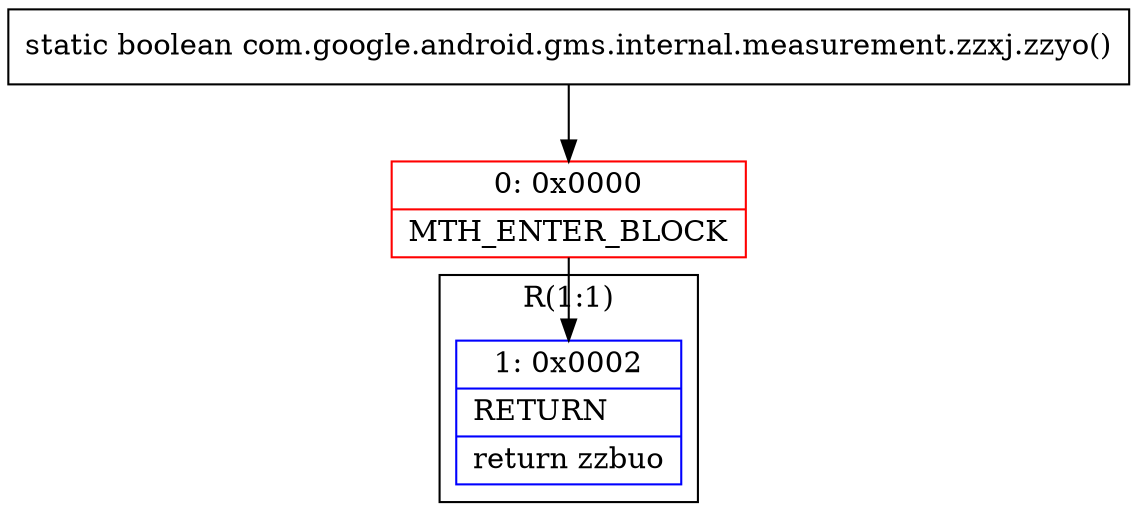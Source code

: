 digraph "CFG forcom.google.android.gms.internal.measurement.zzxj.zzyo()Z" {
subgraph cluster_Region_277778895 {
label = "R(1:1)";
node [shape=record,color=blue];
Node_1 [shape=record,label="{1\:\ 0x0002|RETURN\l|return zzbuo\l}"];
}
Node_0 [shape=record,color=red,label="{0\:\ 0x0000|MTH_ENTER_BLOCK\l}"];
MethodNode[shape=record,label="{static boolean com.google.android.gms.internal.measurement.zzxj.zzyo() }"];
MethodNode -> Node_0;
Node_0 -> Node_1;
}

